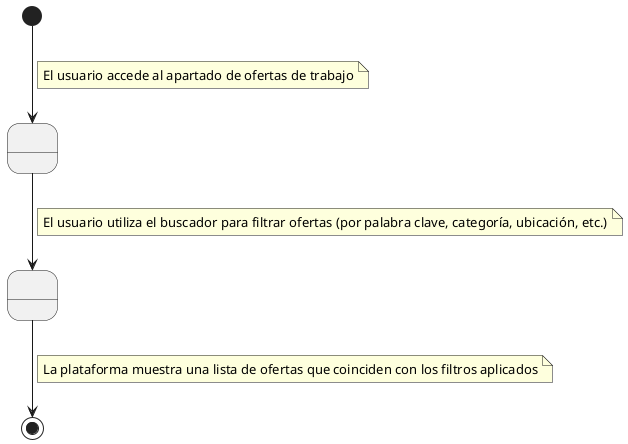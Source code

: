 @startuml
state " " as Estado1
state " " as Estado2

[*] --> Estado1
    note on link
        El usuario accede al apartado de ofertas de trabajo
    end note
Estado1 --> Estado2
    note on link
        El usuario utiliza el buscador para filtrar ofertas (por palabra clave, categoría, ubicación, etc.)
    end note
Estado2 --> [*]
    note on link
        La plataforma muestra una lista de ofertas que coinciden con los filtros aplicados
    end note
@enduml